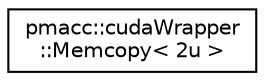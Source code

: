 digraph "Graphical Class Hierarchy"
{
 // LATEX_PDF_SIZE
  edge [fontname="Helvetica",fontsize="10",labelfontname="Helvetica",labelfontsize="10"];
  node [fontname="Helvetica",fontsize="10",shape=record];
  rankdir="LR";
  Node0 [label="pmacc::cudaWrapper\l::Memcopy\< 2u \>",height=0.2,width=0.4,color="black", fillcolor="white", style="filled",URL="$structpmacc_1_1cuda_wrapper_1_1_memcopy_3_012u_01_4.html",tooltip=" "];
}
